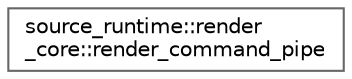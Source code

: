 digraph "类继承关系图"
{
 // LATEX_PDF_SIZE
  bgcolor="transparent";
  edge [fontname=Helvetica,fontsize=10,labelfontname=Helvetica,labelfontsize=10];
  node [fontname=Helvetica,fontsize=10,shape=box,height=0.2,width=0.4];
  rankdir="LR";
  Node0 [id="Node000000",label="source_runtime::render\l_core::render_command_pipe",height=0.2,width=0.4,color="grey40", fillcolor="white", style="filled",URL="$classsource__runtime_1_1render__core_1_1render__command__pipe.html",tooltip=" "];
}
